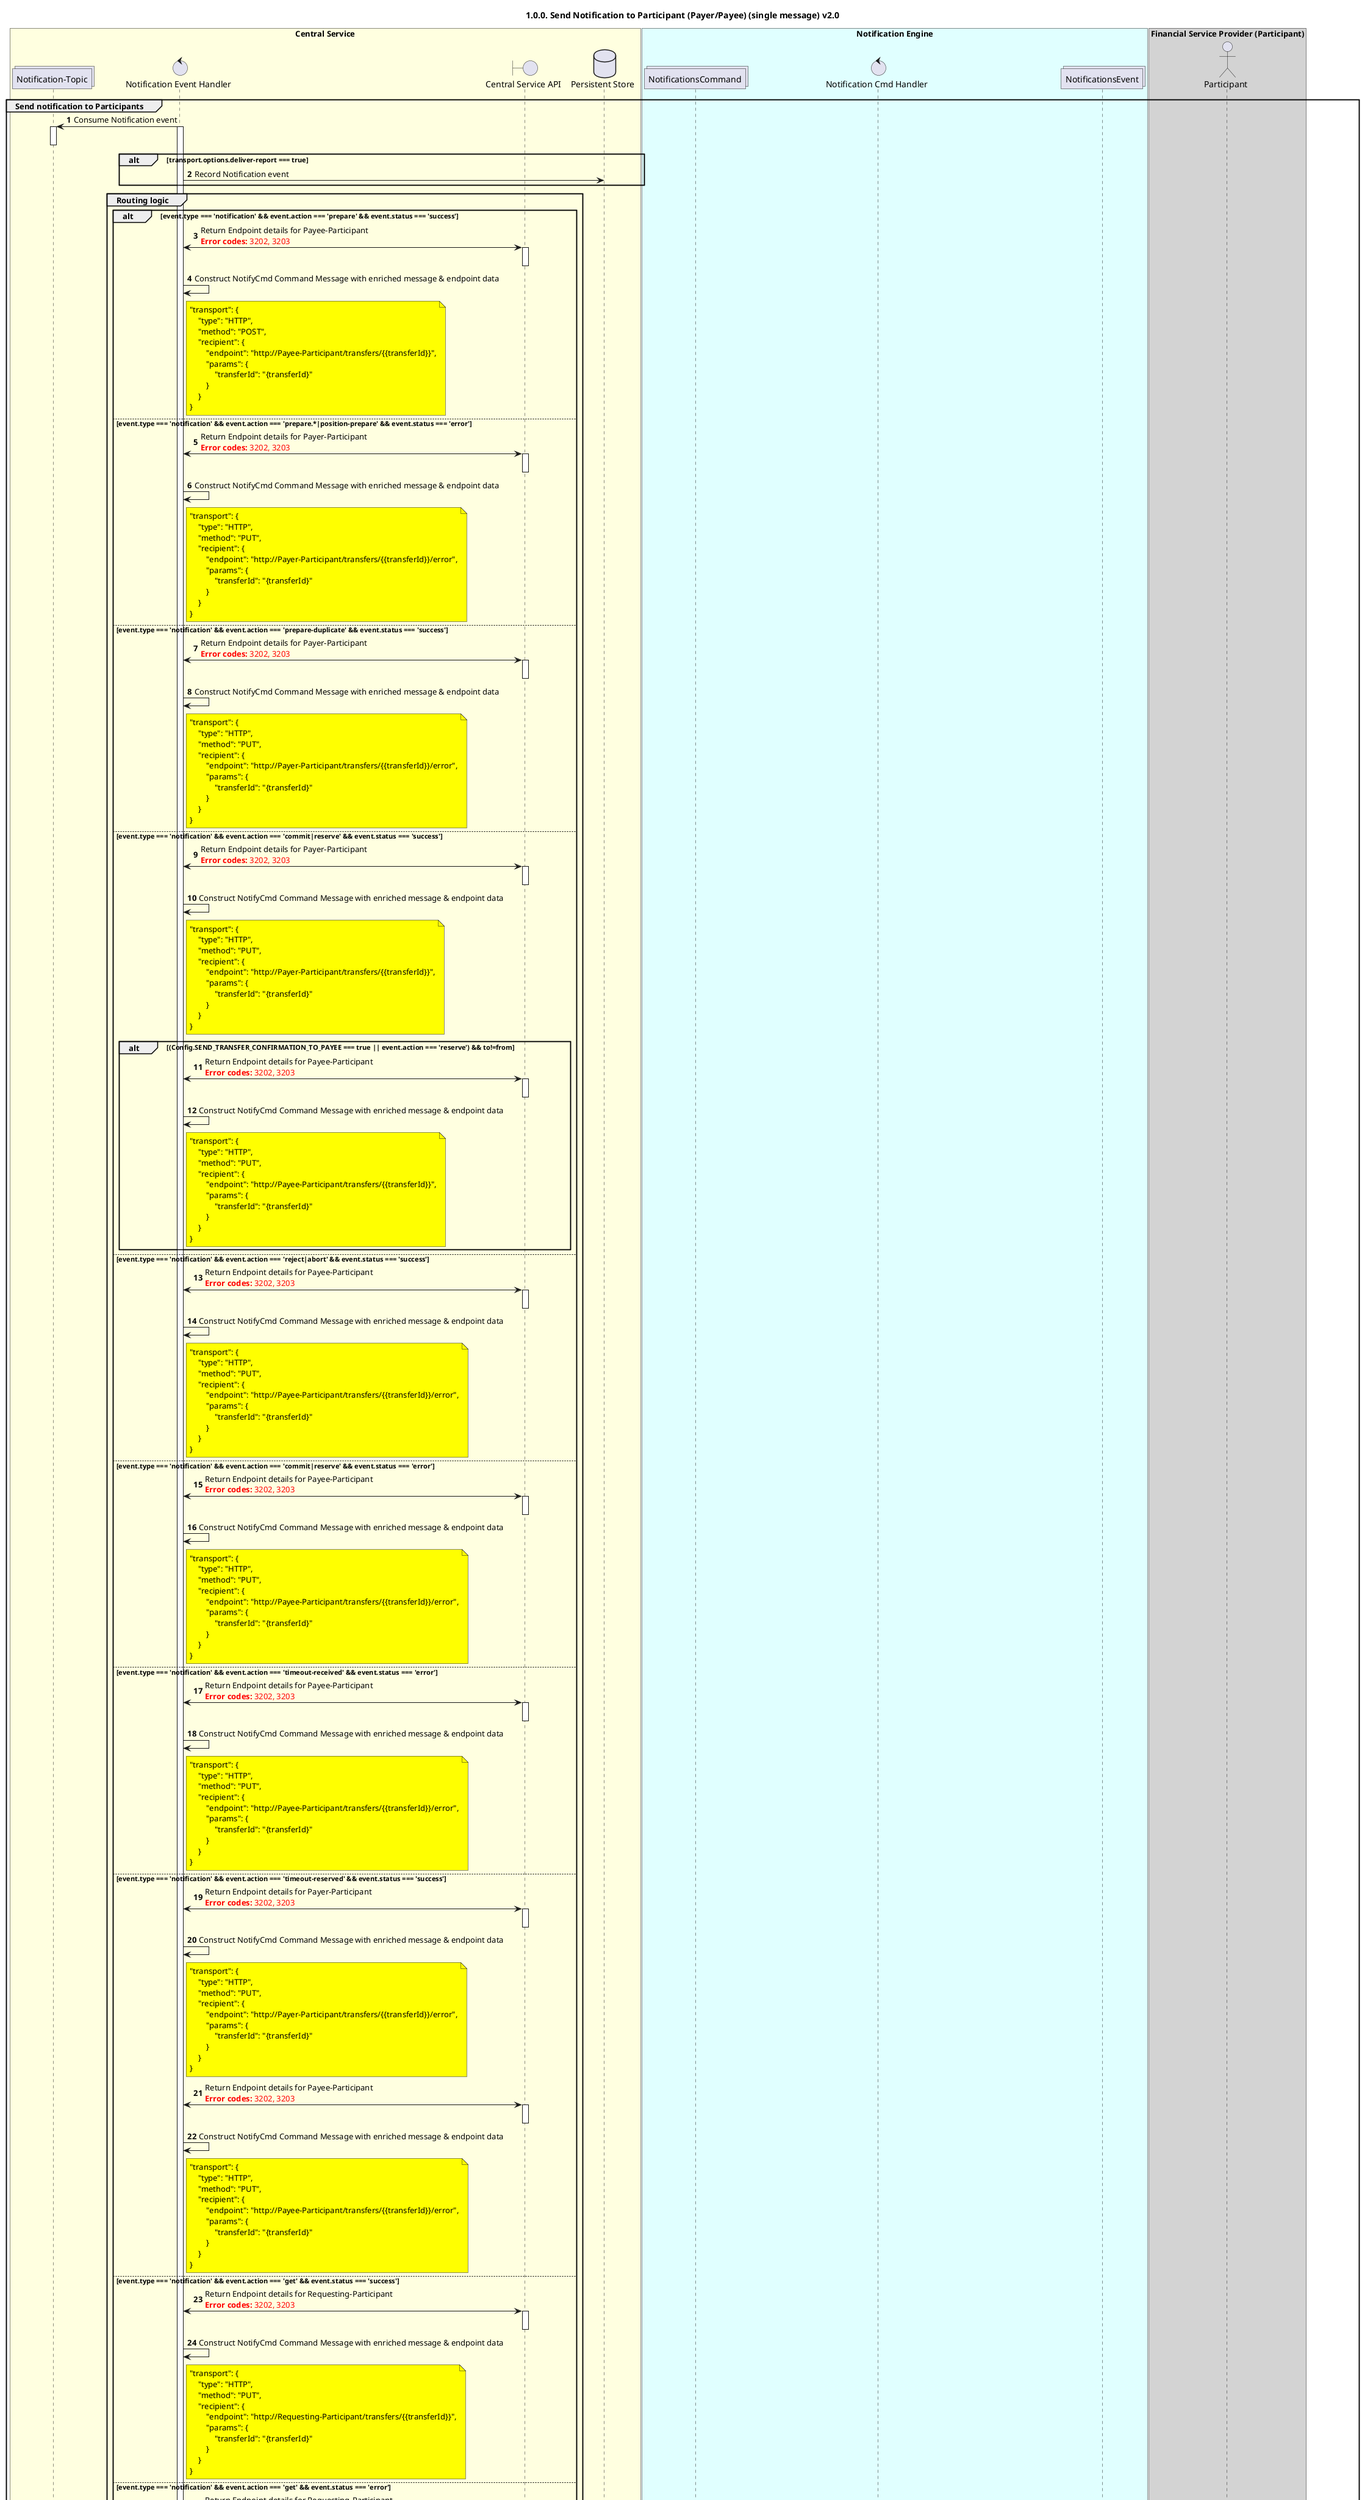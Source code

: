/'*****
 License
 --------------
 Copyright © 2017 Bill & Melinda Gates Foundation
 The Mojaloop files are made available by the Bill & Melinda Gates Foundation under the Apache License, Version 2.0 (the "License") and you may not use these files except in compliance with the License. You may obtain a copy of the License at
 http://www.apache.org/licenses/LICENSE-2.0
 Unless required by applicable law or agreed to in writing, the Mojaloop files are distributed on an "AS IS" BASIS, WITHOUT WARRANTIES OR CONDITIONS OF ANY KIND, either express or implied. See the License for the specific language governing permissions and limitations under the License.
 Contributors
 --------------
 This is the official list of the Mojaloop project contributors for this file.
 Names of the original copyright holders (individuals or organizations)
 should be listed with a '*' in the first column. People who have
 contributed from an organization can be listed under the organization
 that actually holds the copyright for their contributions (see the
 Gates Foundation organization for an example). Those individuals should have
 their names indented and be marked with a '-'. Email address can be added
 optionally within square brackets <email>.
 * Gates Foundation
 - Name Surname <name.surname@gatesfoundation.com>

 * Georgi Georgiev <georgi.georgiev@modusbox.com>
 * Miguel de Barros <miguel.debarros@modusbox.com>
 * Shashikant Hirugade <shashikant.hirugade@modusbox.com>
 * Valentin Genev <valentin.genev@modusbox.com>
 --------------
 ******'/

@startuml
' declate title
title 1.0.0. Send Notification to Participant (Payer/Payee) (single message) v2.0

autonumber

' Actor Keys:
'   actor - Payer DFSP, Payee DFSP
'   boundary - APIs/Interfaces, etc
'   collections - Kafka Topics
'   control - Kafka Consumers
'   entity - Database Access Objects
'   database - Database Persistance Store

' declare actors
' actor "Payer DFSP\nParticipant" as PAYER_DFSP
actor "Participant" as PARTICIPANT
control "Notification Event Handler" as NOTIFY_HANDLER_EVT
control "Notification Cmd Handler" as NOTIFY_HANDLER_CMD
boundary "Central Service API" as CSAPI
collections "Notification-Topic" as TOPIC_NOTIFICATIONS
collections "NotificationsCommand" as TOPIC_NOTIFICATIONS_CMD
collections "NotificationsEvent" as TOPIC_NOTIFICATIONS_EVT
' entity "Participant DAO" as PARTICIPANT_DAO
' entity "Notifications DAO" as NOTIFICATIONS_DAO
database "Persistent Store" as DB

' box "Financial Service Provider (Payer)" #lightGray
' 	participant PAYER_DFSP
' end box

' box "ML API Adapter Service" #LightBlue
' 	participant NOTIFY_HANDLER
' end box

box "Central Service" #LightYellow
    participant TOPIC_NOTIFICATIONS
    participant NOTIFY_HANDLER_EVT
    participant CSAPI
    ' participant NOTIFICATIONS_DAO
    participant DB
    participant TOPIC_NOTIFICATIONS_EVT
    ' participant PARTICIPANT_DAO
    ' participant DB
end box

box "Notification Engine" #LightCyan
    participant TOPIC_NOTIFICATIONS_CMD
    participant NOTIFY_HANDLER_CMD
    participant TOPIC_NOTIFICATIONS_EVT
end box

box "Financial Service Provider (Participant)" #lightGray
	participant PARTICIPANT
end box

' start flow
group Send notification to Participants
    ' note left of NOTIFY_HANDLER_EVT #yellow
    '     Message:
    '     {
    '         payload: {
    '             endpoint: {
    '                 type: <typeValue>,
    '                 value: <endpointValue>
    '            }
    '         }
    '     }
    ' end note

    TOPIC_NOTIFICATIONS <- NOTIFY_HANDLER_EVT: Consume Notification event
    activate NOTIFY_HANDLER_EVT
    activate TOPIC_NOTIFICATIONS
    deactivate TOPIC_NOTIFICATIONS

    alt transport.options.deliver-report === true
        NOTIFY_HANDLER_EVT -> DB: Record Notification event
    end

    ' put logic here to route command-type based on incoming events
    group Routing logic
        alt event.type === 'notification' && event.action === 'prepare' && event.status === 'success'
            CSAPI <-> NOTIFY_HANDLER_EVT: Return Endpoint details for Payee-Participant\n<color #FF0000><b>Error codes:</b> 3202, 3203</color>
            activate CSAPI
            deactivate CSAPI

            NOTIFY_HANDLER_EVT -> NOTIFY_HANDLER_EVT: Construct NotifyCmd Command Message with enriched message & endpoint data
            note right of NOTIFY_HANDLER_EVT #yellow
                "transport": {
                    "type": "HTTP",
                    "method": "POST",
                    "recipient": {
                        "endpoint": "http://Payee-Participant/transfers/{{transferId}}",
                        "params": {
                            "transferId": "{transferId}"
                        }
                    }
                }
            end note
        else event.type === 'notification' && event.action === 'prepare.*|position-prepare' && event.status === 'error'
            CSAPI <-> NOTIFY_HANDLER_EVT: Return Endpoint details for Payer-Participant\n<color #FF0000><b>Error codes:</b> 3202, 3203</color>
            activate CSAPI
            deactivate CSAPI

            NOTIFY_HANDLER_EVT -> NOTIFY_HANDLER_EVT: Construct NotifyCmd Command Message with enriched message & endpoint data
            note right of NOTIFY_HANDLER_EVT #yellow
                "transport": {
                    "type": "HTTP",
                    "method": "PUT",
                    "recipient": {
                        "endpoint": "http://Payer-Participant/transfers/{{transferId}}/error",
                        "params": {
                            "transferId": "{transferId}"
                        }
                    }
                }
            end note
        else event.type === 'notification' && event.action === 'prepare-duplicate' && event.status === 'success'
            CSAPI <-> NOTIFY_HANDLER_EVT: Return Endpoint details for Payer-Participant\n<color #FF0000><b>Error codes:</b> 3202, 3203</color>
            activate CSAPI
            deactivate CSAPI

            NOTIFY_HANDLER_EVT -> NOTIFY_HANDLER_EVT: Construct NotifyCmd Command Message with enriched message & endpoint data
            note right of NOTIFY_HANDLER_EVT #yellow
                "transport": {
                    "type": "HTTP",
                    "method": "PUT",
                    "recipient": {
                        "endpoint": "http://Payer-Participant/transfers/{{transferId}}/error",
                        "params": {
                            "transferId": "{transferId}"
                        }
                    }
                }
            end note
       else event.type === 'notification' && event.action === 'commit|reserve' && event.status === 'success'
            CSAPI <-> NOTIFY_HANDLER_EVT: Return Endpoint details for Payer-Participant\n<color #FF0000><b>Error codes:</b> 3202, 3203</color>
            activate CSAPI
            deactivate CSAPI

            NOTIFY_HANDLER_EVT -> NOTIFY_HANDLER_EVT: Construct NotifyCmd Command Message with enriched message & endpoint data
            note right of NOTIFY_HANDLER_EVT #yellow
                "transport": {
                    "type": "HTTP",
                    "method": "PUT",
                    "recipient": {
                        "endpoint": "http://Payer-Participant/transfers/{{transferId}}",
                        "params": {
                            "transferId": "{transferId}"
                        }
                    }
                }
            end note
            
            ' Notes:
            '   - To confirm if action=reserve results in sending out a payee notification <-- I assume this is for FSPIOP v1.1 changes
            '   - This is also only applicabble for "off-us" transfers
            alt (Config.SEND_TRANSFER_CONFIRMATION_TO_PAYEE === true || event.action === 'reserve') && to!=from
                CSAPI <-> NOTIFY_HANDLER_EVT: Return Endpoint details for Payee-Participant\n<color #FF0000><b>Error codes:</b> 3202, 3203</color>
                activate CSAPI
                deactivate CSAPI

                NOTIFY_HANDLER_EVT -> NOTIFY_HANDLER_EVT: Construct NotifyCmd Command Message with enriched message & endpoint data
                note right of NOTIFY_HANDLER_EVT #yellow
                    "transport": {
                        "type": "HTTP",
                        "method": "PUT",
                        "recipient": {
                            "endpoint": "http://Payee-Participant/transfers/{{transferId}}",
                            "params": {
                                "transferId": "{transferId}"
                            }
                        }
                    }
                end note
            end
        else event.type === 'notification' && event.action === 'reject|abort' && event.status === 'success'
            CSAPI <-> NOTIFY_HANDLER_EVT: Return Endpoint details for Payee-Participant\n<color #FF0000><b>Error codes:</b> 3202, 3203</color>
            activate CSAPI
            deactivate CSAPI

            NOTIFY_HANDLER_EVT -> NOTIFY_HANDLER_EVT: Construct NotifyCmd Command Message with enriched message & endpoint data
            note right of NOTIFY_HANDLER_EVT #yellow
                "transport": {
                    "type": "HTTP",
                    "method": "PUT",
                    "recipient": {
                        "endpoint": "http://Payee-Participant/transfers/{{transferId}}/error",
                        "params": {
                            "transferId": "{transferId}"
                        }
                    }
                }
            end note
        else event.type === 'notification' && event.action === 'commit|reserve' && event.status === 'error'
            CSAPI <-> NOTIFY_HANDLER_EVT: Return Endpoint details for Payee-Participant\n<color #FF0000><b>Error codes:</b> 3202, 3203</color>
            activate CSAPI
            deactivate CSAPI

            NOTIFY_HANDLER_EVT -> NOTIFY_HANDLER_EVT: Construct NotifyCmd Command Message with enriched message & endpoint data
            note right of NOTIFY_HANDLER_EVT #yellow
                "transport": {
                    "type": "HTTP",
                    "method": "PUT",
                    "recipient": {
                        "endpoint": "http://Payee-Participant/transfers/{{transferId}}/error",
                        "params": {
                            "transferId": "{transferId}"
                        }
                    }
                }
            end note
        else event.type === 'notification' && event.action === 'timeout-received' && event.status === 'error'
            CSAPI <-> NOTIFY_HANDLER_EVT: Return Endpoint details for Payee-Participant\n<color #FF0000><b>Error codes:</b> 3202, 3203</color>
            activate CSAPI
            deactivate CSAPI

            NOTIFY_HANDLER_EVT -> NOTIFY_HANDLER_EVT: Construct NotifyCmd Command Message with enriched message & endpoint data
            note right of NOTIFY_HANDLER_EVT #yellow
                "transport": {
                    "type": "HTTP",
                    "method": "PUT",
                    "recipient": {
                        "endpoint": "http://Payee-Participant/transfers/{{transferId}}/error",
                        "params": {
                            "transferId": "{transferId}"
                        }
                    }
                }
            end note
        else event.type === 'notification' && event.action === 'timeout-reserved' && event.status === 'success'
            CSAPI <-> NOTIFY_HANDLER_EVT: Return Endpoint details for Payer-Participant\n<color #FF0000><b>Error codes:</b> 3202, 3203</color>
            activate CSAPI
            deactivate CSAPI

            NOTIFY_HANDLER_EVT -> NOTIFY_HANDLER_EVT: Construct NotifyCmd Command Message with enriched message & endpoint data
            note right of NOTIFY_HANDLER_EVT #yellow
                "transport": {
                    "type": "HTTP",
                    "method": "PUT",
                    "recipient": {
                        "endpoint": "http://Payer-Participant/transfers/{{transferId}}/error",
                        "params": {
                            "transferId": "{transferId}"
                        }
                    }
                }
            end note
            
            ' Notes:
            '   - To confirm if action=reserve results in sending out a payee notification <-- I assume this is for FSPIOP v1.1 changes
            '   - This is also only applicabble for "off-us" transfers
            ' alt (Config.SEND_TRANSFER_CONFIRMATION_TO_PAYEE === true || event.action === 'reserve') && to!=from
            CSAPI <-> NOTIFY_HANDLER_EVT: Return Endpoint details for Payee-Participant\n<color #FF0000><b>Error codes:</b> 3202, 3203</color>
            activate CSAPI
            deactivate CSAPI

            NOTIFY_HANDLER_EVT -> NOTIFY_HANDLER_EVT: Construct NotifyCmd Command Message with enriched message & endpoint data
            note right of NOTIFY_HANDLER_EVT #yellow
                "transport": {
                    "type": "HTTP",
                    "method": "PUT",
                    "recipient": {
                        "endpoint": "http://Payee-Participant/transfers/{{transferId}}/error",
                        "params": {
                            "transferId": "{transferId}"
                        }
                    }
                }
            end note
            ' end
        else event.type === 'notification' && event.action === 'get' && event.status === 'success'
            CSAPI <-> NOTIFY_HANDLER_EVT: Return Endpoint details for Requesting-Participant\n<color #FF0000><b>Error codes:</b> 3202, 3203</color>
            activate CSAPI
            deactivate CSAPI

            NOTIFY_HANDLER_EVT -> NOTIFY_HANDLER_EVT: Construct NotifyCmd Command Message with enriched message & endpoint data
            note right of NOTIFY_HANDLER_EVT #yellow
                "transport": {
                    "type": "HTTP",
                    "method": "PUT",
                    "recipient": {
                        "endpoint": "http://Requesting-Participant/transfers/{{transferId}}",
                        "params": {
                            "transferId": "{transferId}"
                        }
                    }
                }
            end note
        else event.type === 'notification' && event.action === 'get' && event.status === 'error'
            CSAPI <-> NOTIFY_HANDLER_EVT: Return Endpoint details for Requesting-Participant\n<color #FF0000><b>Error codes:</b> 3202, 3203</color>
            activate CSAPI
            deactivate CSAPI

            NOTIFY_HANDLER_EVT -> NOTIFY_HANDLER_EVT: Construct NotifyCmd Command Message with enriched message & endpoint data
            note right of NOTIFY_HANDLER_EVT #yellow
                "transport": {
                    "type": "HTTP",
                    "method": "PUT",
                    "recipient": {
                        "endpoint": "http://Requesting-Participant/transfers/{{transferId}}/error",
                        "params": {
                            "transferId": "{transferId}"
                        }
                    }
                }
            end note
        end
    end
    

    NOTIFY_HANDLER_EVT -> NOTIFY_HANDLER_EVT: Construct NotifyCmd Command Message with notficiation-payload & transport-data
    group For-each NotifyCmd Command Messages
        NOTIFY_HANDLER_EVT -> TOPIC_NOTIFICATIONS_CMD: Publish NotifyCmd Command Message
        activate TOPIC_NOTIFICATIONS_CMD
    end
    

    NOTIFY_HANDLER_EVT -> TOPIC_NOTIFICATIONS: Commit Notification event
    activate TOPIC_NOTIFICATIONS
    deactivate TOPIC_NOTIFICATIONS
    deactivate NOTIFY_HANDLER_EVT
    
    
    TOPIC_NOTIFICATIONS_CMD <- NOTIFY_HANDLER_CMD: Consume NotifyCmd Command Message
    activate NOTIFY_HANDLER_CMD
    deactivate TOPIC_NOTIFICATIONS_CMD

    NOTIFY_HANDLER_CMD -> NOTIFY_HANDLER_CMD: Validate Transport-type && Transport-Content-Type

    NOTIFY_HANDLER_CMD -> NOTIFY_HANDLER_CMD: Construct Transport Message

    ' retry logic goes here
    group Retry Transport Mechanism based on transport options
        note right of NOTIFY_HANDLER_CMD #yellow
            "transport": {
                "options": {
                    "deliveryReport": true,
                    "retry": {
                    "count": 3,
                    "type": "noDelay|exponentialDelay",
                    "condition": "isNetworkError|isSafeRequestError|isIdempotentRequestError|isNetworkOrIdempotentRequestError"
                    }
                }
            }
        end note
        NOTIFY_HANDLER_CMD -> PARTICIPANT: Notification with Prepare/fulfil result/error to \nPayer DFSP to specified Endpoint - PUT \n<color #FF0000><b>Error code:</b> 1001</color>
        NOTIFY_HANDLER_CMD <-- PARTICIPANT: HTTP 200 OK 
    end

    NOTIFY_HANDLER_CMD -> NOTIFY_HANDLER_CMD: Prepare Delivery Report

    alt transport.options.deliver-report === true
        NOTIFY_HANDLER_CMD -> TOPIC_NOTIFICATIONS_EVT: Publish NotifyDeliveryReport event
        activate TOPIC_NOTIFICATIONS_EVT

        TOPIC_NOTIFICATIONS_EVT <- NOTIFY_HANDLER_EVT: Consume NotifyDeliveryReport event
        deactivate TOPIC_NOTIFICATIONS_EVT
        activate NOTIFY_HANDLER_EVT

        NOTIFY_HANDLER_EVT -> DB: Record NotifyDeliveryReport event
        

        NOTIFY_HANDLER_EVT -> TOPIC_NOTIFICATIONS_EVT: Commit NotifyDeliveryReport event
        deactivate NOTIFY_HANDLER_EVT
        activate TOPIC_NOTIFICATIONS_EVT
        deactivate TOPIC_NOTIFICATIONS_EVT
    end

    NOTIFY_HANDLER_CMD -> TOPIC_NOTIFICATIONS_CMD: Commit NotifyCmd event
    activate TOPIC_NOTIFICATIONS_CMD
    deactivate TOPIC_NOTIFICATIONS_CMD
    deactivate NOTIFY_HANDLER_CMD

end
@enduml
